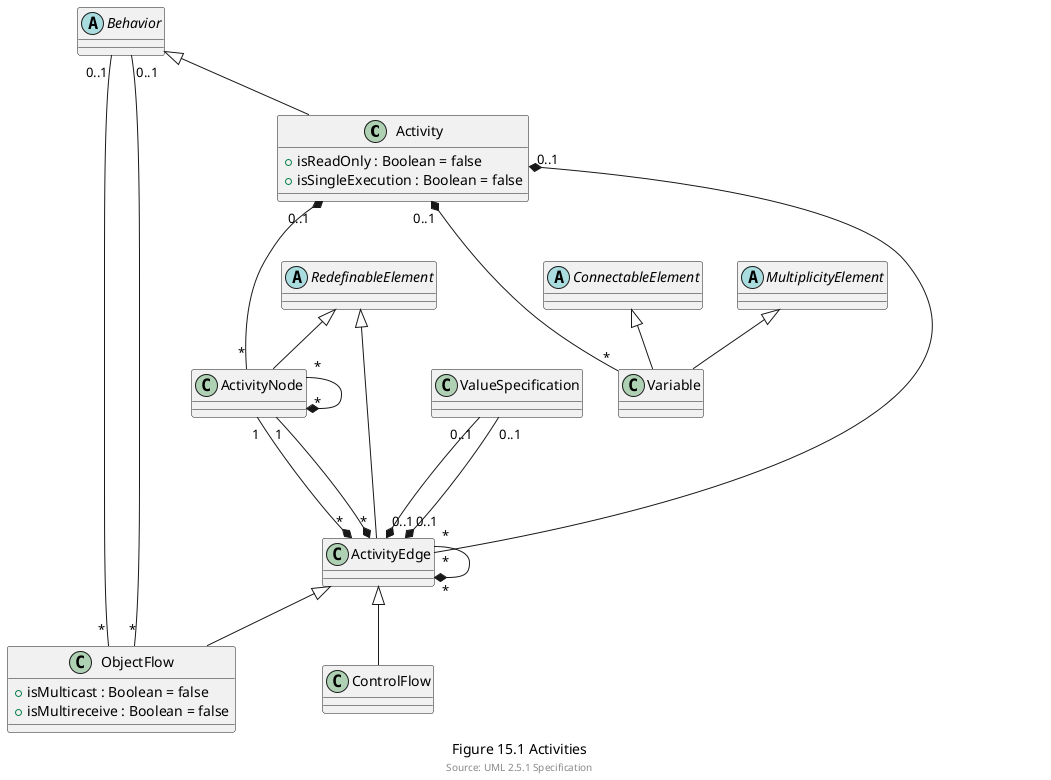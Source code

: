 @startuml

class Activity {
+ isReadOnly : Boolean = false
+ isSingleExecution : Boolean = false
}

class ObjectFlow {
+ isMulticast : Boolean = false
+ isMultireceive : Boolean = false
}

abstract class Behavior {
}

abstract class RedefinableElement{
}

abstract class ConnectableElement{
}

abstract class MultiplicityElement{
}

Behavior <|-- Activity
RedefinableElement <|-- ActivityNode
RedefinableElement <|-- ActivityEdge
ConnectableElement <|-- Variable
MultiplicityElement <|-- Variable


Activity "0..1"*---"*" Variable

Activity "0..1"*---"*" ActivityNode
Activity "0..1"*---"*" ActivityEdge

ValueSpecification "0..1"---*"0..1" ActivityEdge
ValueSpecification "0..1"---*"0..1" ActivityEdge

ActivityEdge <|-- ObjectFlow
ActivityEdge <|-- ControlFlow

ActivityNode "1"---*"*" ActivityEdge
ActivityNode "1"---*"*" ActivityEdge

ActivityNode "*"---*"*" ActivityNode
ActivityEdge "*"---*"*" ActivityEdge


Behavior "0..1"--"*" ObjectFlow
Behavior "0..1"--"*" ObjectFlow

caption Figure 15.1 Activities

footer Source: UML 2.5.1 Specification
@enduml
